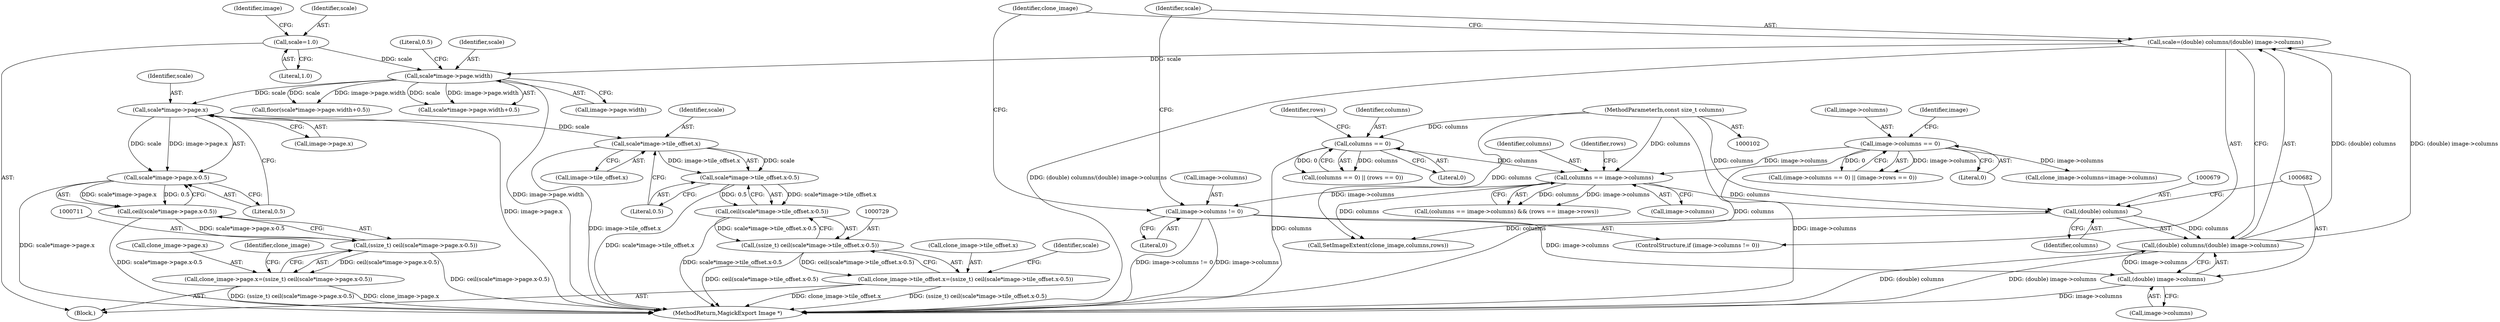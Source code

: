 digraph "0_ImageMagick_01843366d6a7b96e22ad7bb67f3df7d9fd4d5d74@pointer" {
"1000714" [label="(Call,scale*image->page.x)"];
"1000696" [label="(Call,scale*image->page.width)"];
"1000675" [label="(Call,scale=(double) columns/(double) image->columns)"];
"1000677" [label="(Call,(double) columns/(double) image->columns)"];
"1000678" [label="(Call,(double) columns)"];
"1000615" [label="(Call,columns == image->columns)"];
"1000520" [label="(Call,columns == 0)"];
"1000104" [label="(MethodParameterIn,const size_t columns)"];
"1000153" [label="(Call,image->columns == 0)"];
"1000681" [label="(Call,(double) image->columns)"];
"1000670" [label="(Call,image->columns != 0)"];
"1000666" [label="(Call,scale=1.0)"];
"1000713" [label="(Call,scale*image->page.x-0.5)"];
"1000712" [label="(Call,ceil(scale*image->page.x-0.5))"];
"1000710" [label="(Call,(ssize_t) ceil(scale*image->page.x-0.5))"];
"1000704" [label="(Call,clone_image->page.x=(ssize_t) ceil(scale*image->page.x-0.5))"];
"1000732" [label="(Call,scale*image->tile_offset.x)"];
"1000731" [label="(Call,scale*image->tile_offset.x-0.5)"];
"1000730" [label="(Call,ceil(scale*image->tile_offset.x-0.5))"];
"1000728" [label="(Call,(ssize_t) ceil(scale*image->tile_offset.x-0.5))"];
"1000722" [label="(Call,clone_image->tile_offset.x=(ssize_t) ceil(scale*image->tile_offset.x-0.5))"];
"1000520" [label="(Call,columns == 0)"];
"1000732" [label="(Call,scale*image->tile_offset.x)"];
"1000734" [label="(Call,image->tile_offset.x)"];
"1000681" [label="(Call,(double) image->columns)"];
"1000694" [label="(Call,floor(scale*image->page.width+0.5))"];
"1000669" [label="(ControlStructure,if (image->columns != 0))"];
"1000696" [label="(Call,scale*image->page.width)"];
"1000678" [label="(Call,(double) columns)"];
"1000671" [label="(Call,image->columns)"];
"1000703" [label="(Literal,0.5)"];
"1000670" [label="(Call,image->columns != 0)"];
"1000668" [label="(Literal,1.0)"];
"1000524" [label="(Identifier,rows)"];
"1000722" [label="(Call,clone_image->tile_offset.x=(ssize_t) ceil(scale*image->tile_offset.x-0.5))"];
"1000714" [label="(Call,scale*image->page.x)"];
"1000152" [label="(Call,(image->columns == 0) || (image->rows == 0))"];
"1000730" [label="(Call,ceil(scale*image->tile_offset.x-0.5))"];
"1000728" [label="(Call,(ssize_t) ceil(scale*image->tile_offset.x-0.5))"];
"1000712" [label="(Call,ceil(scale*image->page.x-0.5))"];
"1000723" [label="(Call,clone_image->tile_offset.x)"];
"1000731" [label="(Call,scale*image->tile_offset.x-0.5)"];
"1000695" [label="(Call,scale*image->page.width+0.5)"];
"1000677" [label="(Call,(double) columns/(double) image->columns)"];
"1000521" [label="(Identifier,columns)"];
"1000157" [label="(Literal,0)"];
"1000108" [label="(Block,)"];
"1000704" [label="(Call,clone_image->page.x=(ssize_t) ceil(scale*image->page.x-0.5))"];
"1000689" [label="(Identifier,clone_image)"];
"1000615" [label="(Call,columns == image->columns)"];
"1000715" [label="(Identifier,scale)"];
"1000739" [label="(Literal,0.5)"];
"1000666" [label="(Call,scale=1.0)"];
"1000680" [label="(Identifier,columns)"];
"1000672" [label="(Identifier,image)"];
"1000710" [label="(Call,(ssize_t) ceil(scale*image->page.x-0.5))"];
"1000621" [label="(Identifier,rows)"];
"1000674" [label="(Literal,0)"];
"1000675" [label="(Call,scale=(double) columns/(double) image->columns)"];
"1000614" [label="(Call,(columns == image->columns) && (rows == image->rows))"];
"1000716" [label="(Call,image->page.x)"];
"1000616" [label="(Identifier,columns)"];
"1000721" [label="(Literal,0.5)"];
"1000676" [label="(Identifier,scale)"];
"1000741" [label="(Identifier,scale)"];
"1000522" [label="(Literal,0)"];
"1000519" [label="(Call,(columns == 0) || (rows == 0))"];
"1000667" [label="(Identifier,scale)"];
"1000237" [label="(Call,clone_image->columns=image->columns)"];
"1000733" [label="(Identifier,scale)"];
"1000698" [label="(Call,image->page.width)"];
"1000153" [label="(Call,image->columns == 0)"];
"1000713" [label="(Call,scale*image->page.x-0.5)"];
"1000154" [label="(Call,image->columns)"];
"1000617" [label="(Call,image->columns)"];
"1000824" [label="(Call,SetImageExtent(clone_image,columns,rows))"];
"1000725" [label="(Identifier,clone_image)"];
"1000683" [label="(Call,image->columns)"];
"1000160" [label="(Identifier,image)"];
"1000842" [label="(MethodReturn,MagickExport Image *)"];
"1000104" [label="(MethodParameterIn,const size_t columns)"];
"1000697" [label="(Identifier,scale)"];
"1000705" [label="(Call,clone_image->page.x)"];
"1000714" -> "1000713"  [label="AST: "];
"1000714" -> "1000716"  [label="CFG: "];
"1000715" -> "1000714"  [label="AST: "];
"1000716" -> "1000714"  [label="AST: "];
"1000721" -> "1000714"  [label="CFG: "];
"1000714" -> "1000842"  [label="DDG: image->page.x"];
"1000714" -> "1000713"  [label="DDG: scale"];
"1000714" -> "1000713"  [label="DDG: image->page.x"];
"1000696" -> "1000714"  [label="DDG: scale"];
"1000714" -> "1000732"  [label="DDG: scale"];
"1000696" -> "1000695"  [label="AST: "];
"1000696" -> "1000698"  [label="CFG: "];
"1000697" -> "1000696"  [label="AST: "];
"1000698" -> "1000696"  [label="AST: "];
"1000703" -> "1000696"  [label="CFG: "];
"1000696" -> "1000842"  [label="DDG: image->page.width"];
"1000696" -> "1000694"  [label="DDG: scale"];
"1000696" -> "1000694"  [label="DDG: image->page.width"];
"1000696" -> "1000695"  [label="DDG: scale"];
"1000696" -> "1000695"  [label="DDG: image->page.width"];
"1000675" -> "1000696"  [label="DDG: scale"];
"1000666" -> "1000696"  [label="DDG: scale"];
"1000675" -> "1000669"  [label="AST: "];
"1000675" -> "1000677"  [label="CFG: "];
"1000676" -> "1000675"  [label="AST: "];
"1000677" -> "1000675"  [label="AST: "];
"1000689" -> "1000675"  [label="CFG: "];
"1000675" -> "1000842"  [label="DDG: (double) columns/(double) image->columns"];
"1000677" -> "1000675"  [label="DDG: (double) columns"];
"1000677" -> "1000675"  [label="DDG: (double) image->columns"];
"1000677" -> "1000681"  [label="CFG: "];
"1000678" -> "1000677"  [label="AST: "];
"1000681" -> "1000677"  [label="AST: "];
"1000677" -> "1000842"  [label="DDG: (double) image->columns"];
"1000677" -> "1000842"  [label="DDG: (double) columns"];
"1000678" -> "1000677"  [label="DDG: columns"];
"1000681" -> "1000677"  [label="DDG: image->columns"];
"1000678" -> "1000680"  [label="CFG: "];
"1000679" -> "1000678"  [label="AST: "];
"1000680" -> "1000678"  [label="AST: "];
"1000682" -> "1000678"  [label="CFG: "];
"1000615" -> "1000678"  [label="DDG: columns"];
"1000104" -> "1000678"  [label="DDG: columns"];
"1000678" -> "1000824"  [label="DDG: columns"];
"1000615" -> "1000614"  [label="AST: "];
"1000615" -> "1000617"  [label="CFG: "];
"1000616" -> "1000615"  [label="AST: "];
"1000617" -> "1000615"  [label="AST: "];
"1000621" -> "1000615"  [label="CFG: "];
"1000614" -> "1000615"  [label="CFG: "];
"1000615" -> "1000614"  [label="DDG: columns"];
"1000615" -> "1000614"  [label="DDG: image->columns"];
"1000520" -> "1000615"  [label="DDG: columns"];
"1000104" -> "1000615"  [label="DDG: columns"];
"1000153" -> "1000615"  [label="DDG: image->columns"];
"1000615" -> "1000670"  [label="DDG: image->columns"];
"1000615" -> "1000824"  [label="DDG: columns"];
"1000520" -> "1000519"  [label="AST: "];
"1000520" -> "1000522"  [label="CFG: "];
"1000521" -> "1000520"  [label="AST: "];
"1000522" -> "1000520"  [label="AST: "];
"1000524" -> "1000520"  [label="CFG: "];
"1000519" -> "1000520"  [label="CFG: "];
"1000520" -> "1000842"  [label="DDG: columns"];
"1000520" -> "1000519"  [label="DDG: columns"];
"1000520" -> "1000519"  [label="DDG: 0"];
"1000104" -> "1000520"  [label="DDG: columns"];
"1000104" -> "1000102"  [label="AST: "];
"1000104" -> "1000842"  [label="DDG: columns"];
"1000104" -> "1000824"  [label="DDG: columns"];
"1000153" -> "1000152"  [label="AST: "];
"1000153" -> "1000157"  [label="CFG: "];
"1000154" -> "1000153"  [label="AST: "];
"1000157" -> "1000153"  [label="AST: "];
"1000160" -> "1000153"  [label="CFG: "];
"1000152" -> "1000153"  [label="CFG: "];
"1000153" -> "1000842"  [label="DDG: image->columns"];
"1000153" -> "1000152"  [label="DDG: image->columns"];
"1000153" -> "1000152"  [label="DDG: 0"];
"1000153" -> "1000237"  [label="DDG: image->columns"];
"1000681" -> "1000683"  [label="CFG: "];
"1000682" -> "1000681"  [label="AST: "];
"1000683" -> "1000681"  [label="AST: "];
"1000681" -> "1000842"  [label="DDG: image->columns"];
"1000670" -> "1000681"  [label="DDG: image->columns"];
"1000670" -> "1000669"  [label="AST: "];
"1000670" -> "1000674"  [label="CFG: "];
"1000671" -> "1000670"  [label="AST: "];
"1000674" -> "1000670"  [label="AST: "];
"1000676" -> "1000670"  [label="CFG: "];
"1000689" -> "1000670"  [label="CFG: "];
"1000670" -> "1000842"  [label="DDG: image->columns != 0"];
"1000670" -> "1000842"  [label="DDG: image->columns"];
"1000666" -> "1000108"  [label="AST: "];
"1000666" -> "1000668"  [label="CFG: "];
"1000667" -> "1000666"  [label="AST: "];
"1000668" -> "1000666"  [label="AST: "];
"1000672" -> "1000666"  [label="CFG: "];
"1000713" -> "1000712"  [label="AST: "];
"1000713" -> "1000721"  [label="CFG: "];
"1000721" -> "1000713"  [label="AST: "];
"1000712" -> "1000713"  [label="CFG: "];
"1000713" -> "1000842"  [label="DDG: scale*image->page.x"];
"1000713" -> "1000712"  [label="DDG: scale*image->page.x"];
"1000713" -> "1000712"  [label="DDG: 0.5"];
"1000712" -> "1000710"  [label="AST: "];
"1000710" -> "1000712"  [label="CFG: "];
"1000712" -> "1000842"  [label="DDG: scale*image->page.x-0.5"];
"1000712" -> "1000710"  [label="DDG: scale*image->page.x-0.5"];
"1000710" -> "1000704"  [label="AST: "];
"1000711" -> "1000710"  [label="AST: "];
"1000704" -> "1000710"  [label="CFG: "];
"1000710" -> "1000842"  [label="DDG: ceil(scale*image->page.x-0.5)"];
"1000710" -> "1000704"  [label="DDG: ceil(scale*image->page.x-0.5)"];
"1000704" -> "1000108"  [label="AST: "];
"1000705" -> "1000704"  [label="AST: "];
"1000725" -> "1000704"  [label="CFG: "];
"1000704" -> "1000842"  [label="DDG: (ssize_t) ceil(scale*image->page.x-0.5)"];
"1000704" -> "1000842"  [label="DDG: clone_image->page.x"];
"1000732" -> "1000731"  [label="AST: "];
"1000732" -> "1000734"  [label="CFG: "];
"1000733" -> "1000732"  [label="AST: "];
"1000734" -> "1000732"  [label="AST: "];
"1000739" -> "1000732"  [label="CFG: "];
"1000732" -> "1000842"  [label="DDG: image->tile_offset.x"];
"1000732" -> "1000731"  [label="DDG: scale"];
"1000732" -> "1000731"  [label="DDG: image->tile_offset.x"];
"1000731" -> "1000730"  [label="AST: "];
"1000731" -> "1000739"  [label="CFG: "];
"1000739" -> "1000731"  [label="AST: "];
"1000730" -> "1000731"  [label="CFG: "];
"1000731" -> "1000842"  [label="DDG: scale*image->tile_offset.x"];
"1000731" -> "1000730"  [label="DDG: scale*image->tile_offset.x"];
"1000731" -> "1000730"  [label="DDG: 0.5"];
"1000730" -> "1000728"  [label="AST: "];
"1000728" -> "1000730"  [label="CFG: "];
"1000730" -> "1000842"  [label="DDG: scale*image->tile_offset.x-0.5"];
"1000730" -> "1000728"  [label="DDG: scale*image->tile_offset.x-0.5"];
"1000728" -> "1000722"  [label="AST: "];
"1000729" -> "1000728"  [label="AST: "];
"1000722" -> "1000728"  [label="CFG: "];
"1000728" -> "1000842"  [label="DDG: ceil(scale*image->tile_offset.x-0.5)"];
"1000728" -> "1000722"  [label="DDG: ceil(scale*image->tile_offset.x-0.5)"];
"1000722" -> "1000108"  [label="AST: "];
"1000723" -> "1000722"  [label="AST: "];
"1000741" -> "1000722"  [label="CFG: "];
"1000722" -> "1000842"  [label="DDG: clone_image->tile_offset.x"];
"1000722" -> "1000842"  [label="DDG: (ssize_t) ceil(scale*image->tile_offset.x-0.5)"];
}
